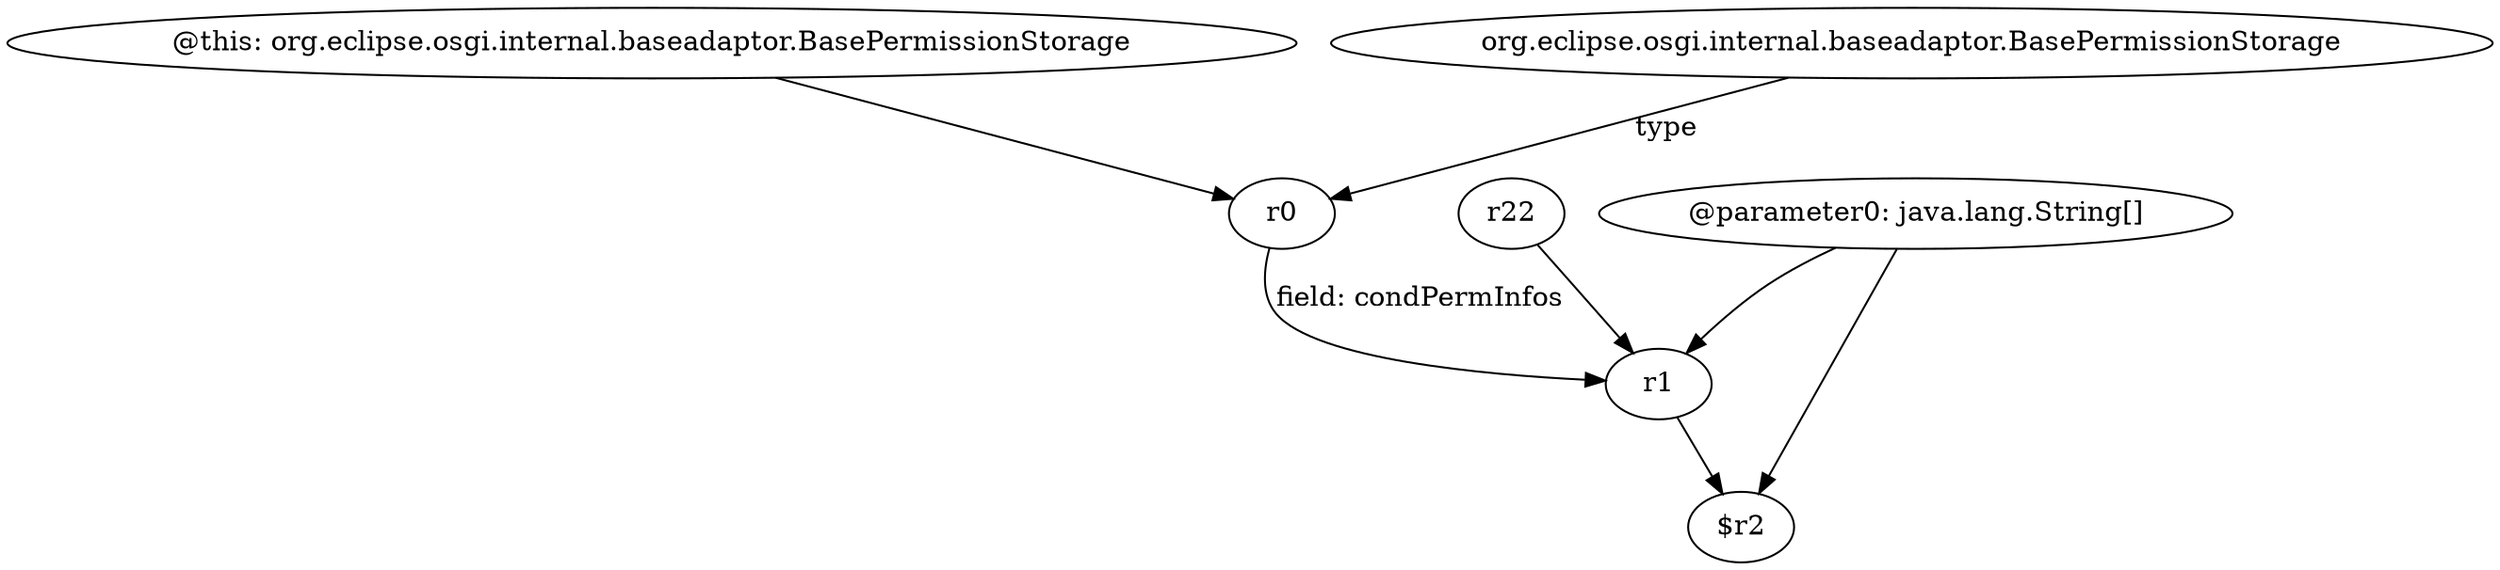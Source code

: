 digraph g {
0[label="@this: org.eclipse.osgi.internal.baseadaptor.BasePermissionStorage"]
1[label="r0"]
0->1[label=""]
2[label="org.eclipse.osgi.internal.baseadaptor.BasePermissionStorage"]
2->1[label="type"]
3[label="r22"]
4[label="r1"]
3->4[label=""]
5[label="$r2"]
4->5[label=""]
6[label="@parameter0: java.lang.String[]"]
6->5[label=""]
1->4[label="field: condPermInfos"]
6->4[label=""]
}